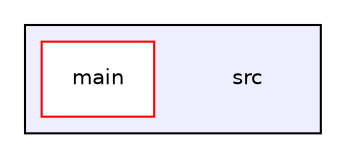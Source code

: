 digraph "src" {
  compound=true
  node [ fontsize="10", fontname="Helvetica"];
  edge [ labelfontsize="10", labelfontname="Helvetica"];
  subgraph clusterdir_68267d1309a1af8e8297ef4c3efbcdba {
    graph [ bgcolor="#eeeeff", pencolor="black", label="" URL="dir_68267d1309a1af8e8297ef4c3efbcdba.html"];
    dir_68267d1309a1af8e8297ef4c3efbcdba [shape=plaintext label="src"];
    dir_5eb159725f84c66aafd839904a4acdd0 [shape=box label="main" color="red" fillcolor="white" style="filled" URL="dir_5eb159725f84c66aafd839904a4acdd0.html"];
  }
}
